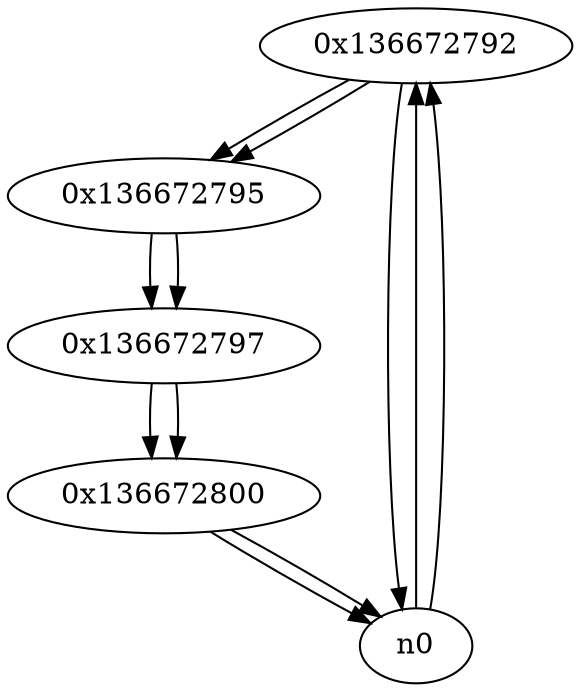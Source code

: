 digraph G{
/* nodes */
  n1 [label="0x136672792"]
  n2 [label="0x136672795"]
  n3 [label="0x136672797"]
  n4 [label="0x136672800"]
/* edges */
n1 -> n2;
n1 -> n0;
n0 -> n1;
n0 -> n1;
n2 -> n3;
n1 -> n2;
n3 -> n4;
n2 -> n3;
n4 -> n0;
n4 -> n0;
n3 -> n4;
}
